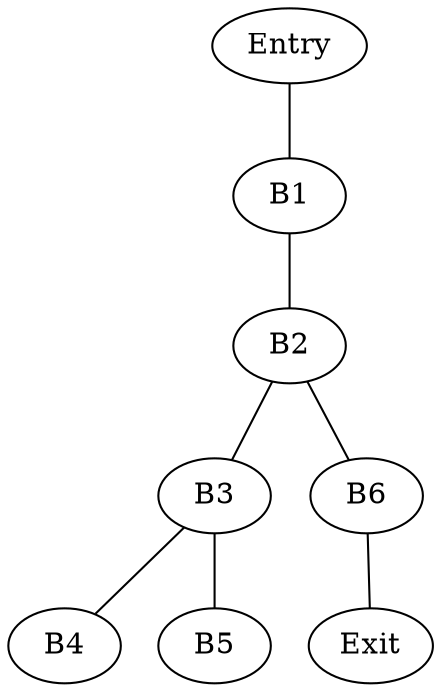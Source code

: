 graph DominatorTree {
    Entry -- B1;
    B1 -- B2;
    B2 -- B3;
    B2 -- B6;
    B3 -- B4;
    B3 -- B5;
    B6 -- Exit;
}
